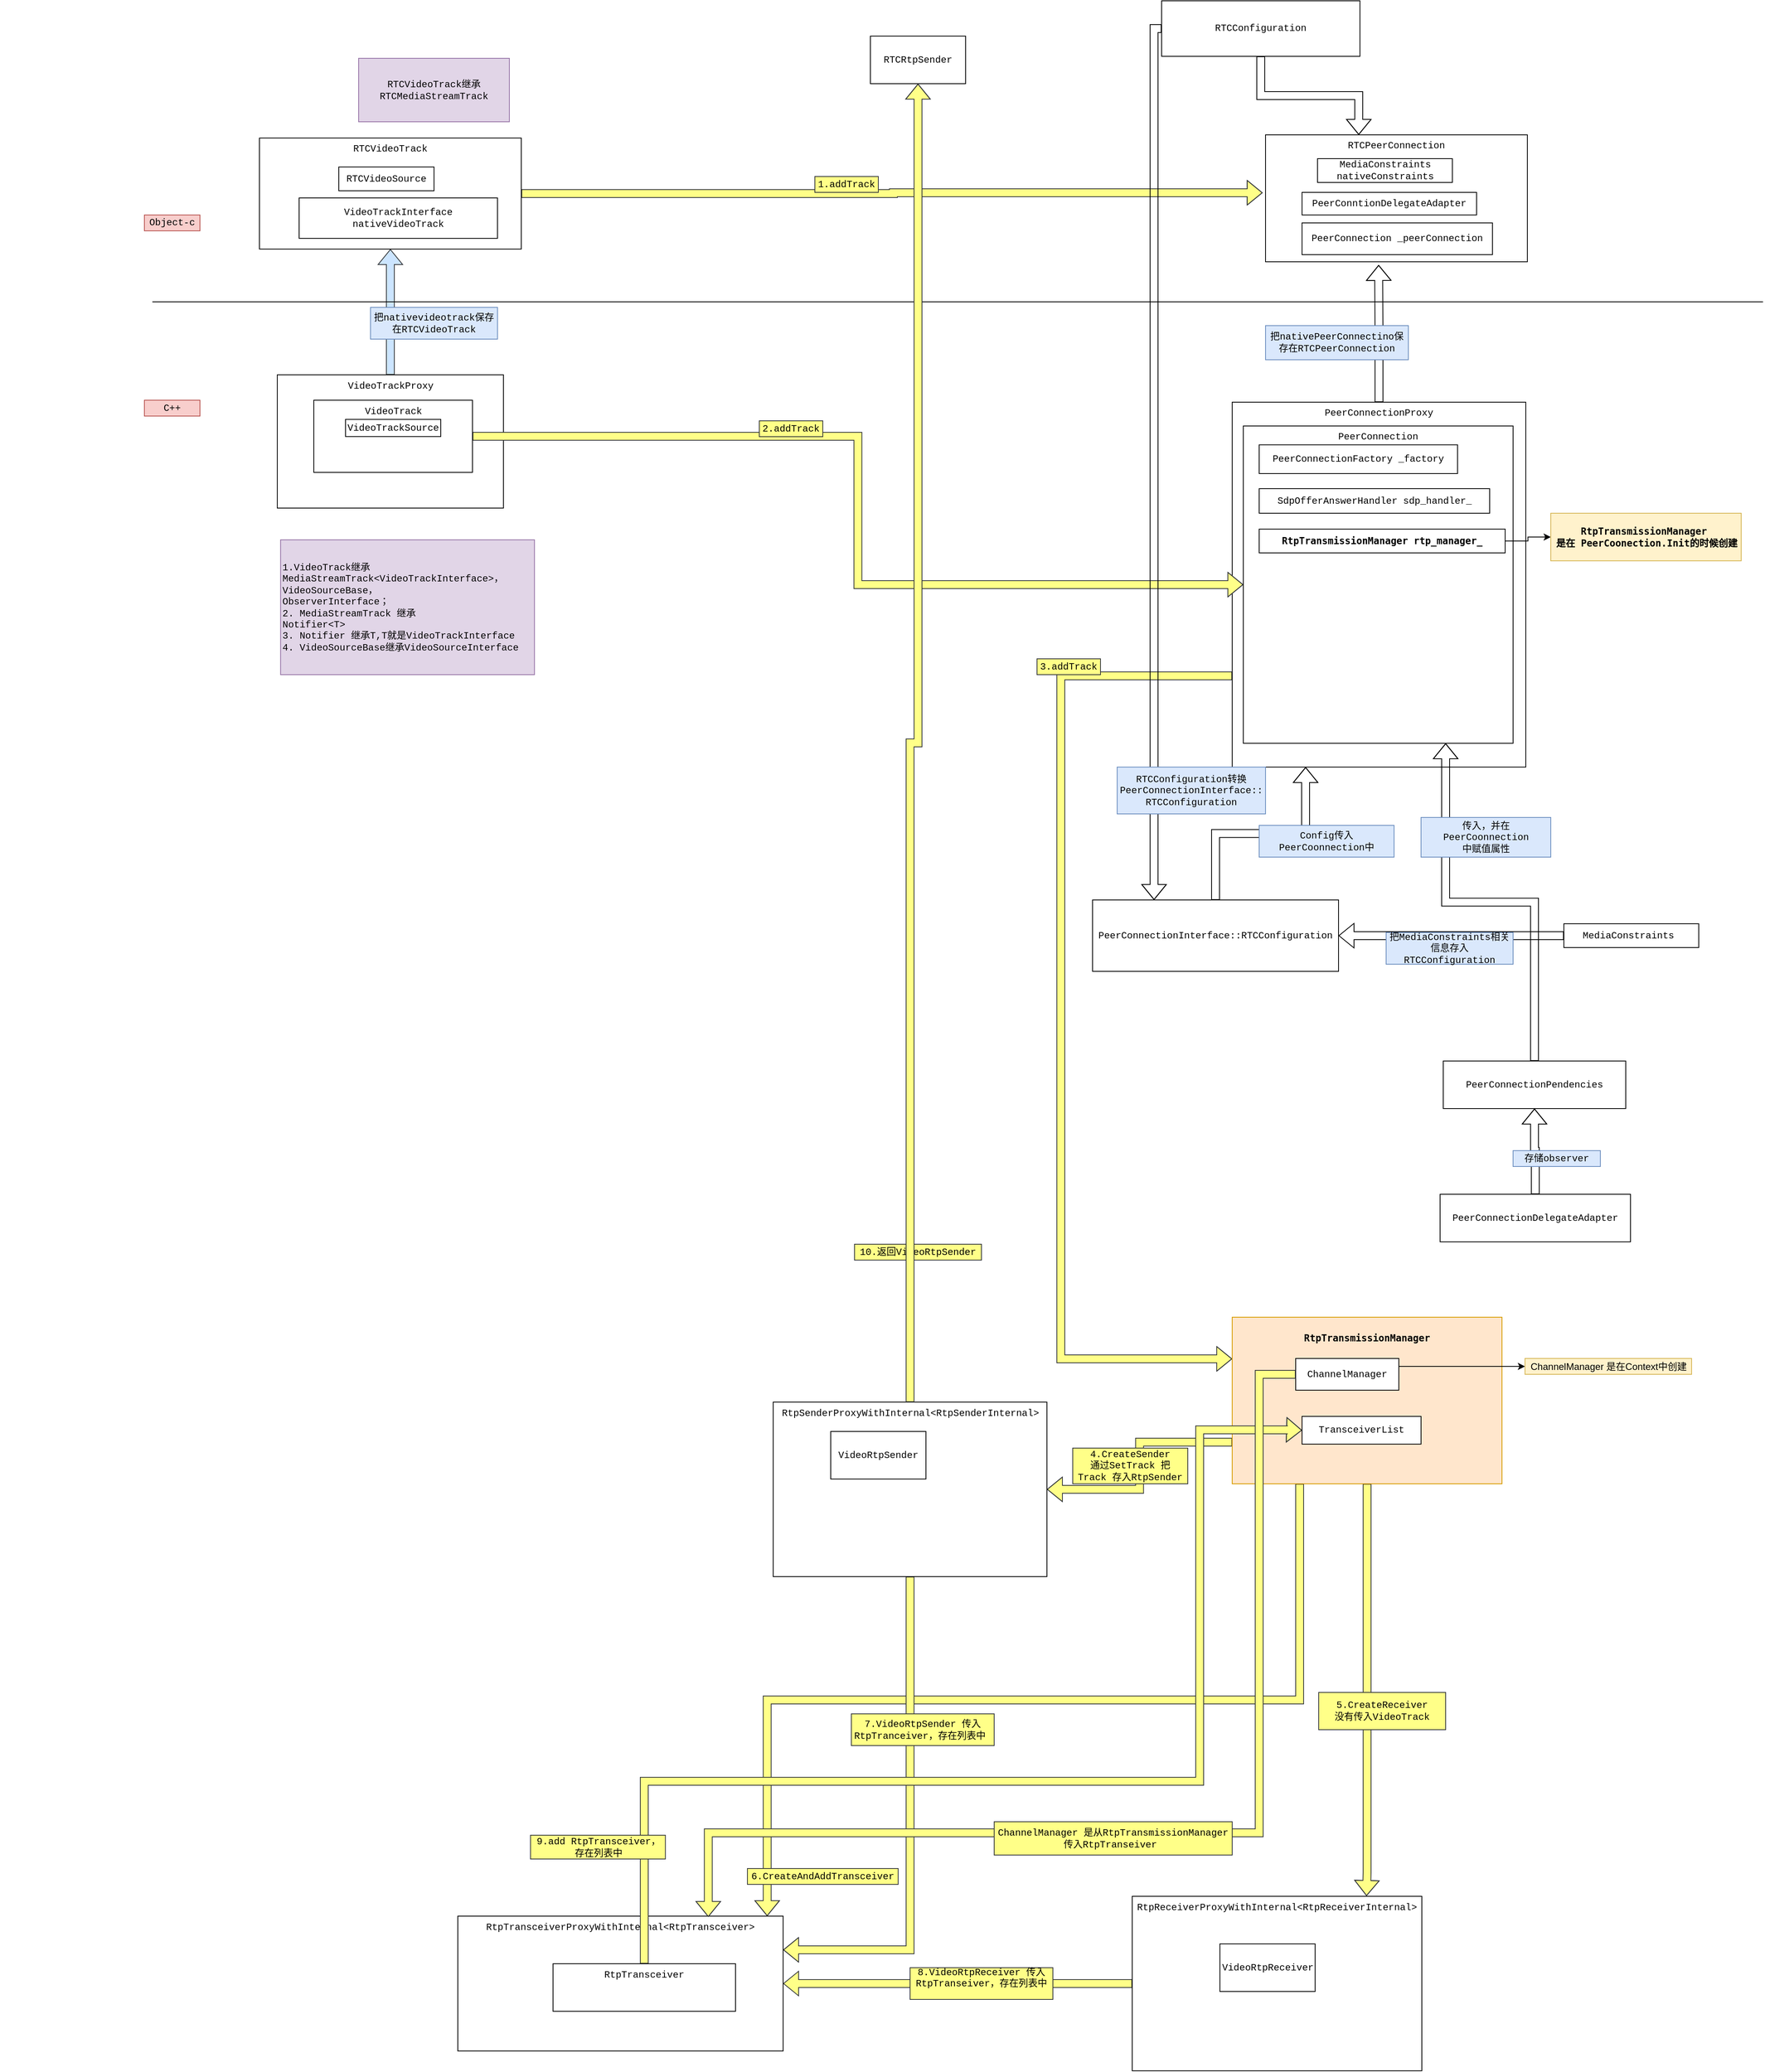 <mxfile version="14.5.1" type="github">
  <diagram id="En9NG8h2TXa8EG95vZdM" name="Page-1">
    <mxGraphModel dx="946" dy="559" grid="1" gridSize="10" guides="1" tooltips="1" connect="1" arrows="1" fold="1" page="1" pageScale="1" pageWidth="827" pageHeight="1169" math="0" shadow="0">
      <root>
        <mxCell id="0" />
        <mxCell id="1" parent="0" />
        <mxCell id="v1Cm1RiDaVpm4p61wSiM-4" style="edgeStyle=orthogonalEdgeStyle;shape=flexArrow;rounded=0;orthogonalLoop=1;jettySize=auto;html=1;exitX=0.5;exitY=0;exitDx=0;exitDy=0;entryX=0.432;entryY=1.025;entryDx=0;entryDy=0;entryPerimeter=0;fontFamily=Courier New;fontSize=12;" edge="1" parent="1" source="v1Cm1RiDaVpm4p61wSiM-6" target="v1Cm1RiDaVpm4p61wSiM-57">
          <mxGeometry relative="1" as="geometry" />
        </mxCell>
        <mxCell id="v1Cm1RiDaVpm4p61wSiM-5" style="edgeStyle=orthogonalEdgeStyle;shape=flexArrow;rounded=0;orthogonalLoop=1;jettySize=auto;html=1;exitX=0;exitY=0.75;exitDx=0;exitDy=0;entryX=0;entryY=0.25;entryDx=0;entryDy=0;fontFamily=Courier New;fontSize=12;fillColor=#ffff88;strokeColor=#36393d;" edge="1" parent="1" source="v1Cm1RiDaVpm4p61wSiM-6" target="v1Cm1RiDaVpm4p61wSiM-45">
          <mxGeometry relative="1" as="geometry">
            <Array as="points">
              <mxPoint x="1360" y="1491.5" />
              <mxPoint x="1360" y="2351.5" />
            </Array>
          </mxGeometry>
        </mxCell>
        <mxCell id="v1Cm1RiDaVpm4p61wSiM-6" value="PeerConnectionProxy" style="rounded=0;whiteSpace=wrap;html=1;fontFamily=Courier New;fontSize=12;verticalAlign=top;" vertex="1" parent="1">
          <mxGeometry x="1576" y="1146" width="370" height="460" as="geometry" />
        </mxCell>
        <mxCell id="v1Cm1RiDaVpm4p61wSiM-11" style="edgeStyle=orthogonalEdgeStyle;shape=flexArrow;rounded=0;orthogonalLoop=1;jettySize=auto;html=1;fontFamily=Courier New;fontSize=12;entryX=0.5;entryY=1;entryDx=0;entryDy=0;fillColor=#cce5ff;strokeColor=#36393d;" edge="1" parent="1" source="v1Cm1RiDaVpm4p61wSiM-12" target="v1Cm1RiDaVpm4p61wSiM-35">
          <mxGeometry relative="1" as="geometry">
            <mxPoint x="510" y="969.5" as="targetPoint" />
          </mxGeometry>
        </mxCell>
        <mxCell id="v1Cm1RiDaVpm4p61wSiM-12" value="&lt;span&gt;VideoTrackProxy&lt;/span&gt;" style="rounded=0;whiteSpace=wrap;html=1;fontFamily=Courier New;fontSize=12;verticalAlign=top;" vertex="1" parent="1">
          <mxGeometry x="372.5" y="1111.5" width="285" height="168" as="geometry" />
        </mxCell>
        <mxCell id="v1Cm1RiDaVpm4p61wSiM-27" value="" style="endArrow=none;html=1;fontFamily=Courier New;fontSize=12;" edge="1" parent="1">
          <mxGeometry width="50" height="50" relative="1" as="geometry">
            <mxPoint x="215" y="1019.5" as="sourcePoint" />
            <mxPoint x="2245" y="1019.5" as="targetPoint" />
          </mxGeometry>
        </mxCell>
        <mxCell id="v1Cm1RiDaVpm4p61wSiM-28" value="Object-c" style="text;html=1;strokeColor=#b85450;fillColor=#f8cecc;align=center;verticalAlign=middle;whiteSpace=wrap;rounded=0;fontFamily=Courier New;fontSize=12;" vertex="1" parent="1">
          <mxGeometry x="205" y="910" width="70" height="20" as="geometry" />
        </mxCell>
        <mxCell id="v1Cm1RiDaVpm4p61wSiM-29" value="C++" style="text;html=1;strokeColor=#b85450;fillColor=#f8cecc;align=center;verticalAlign=middle;whiteSpace=wrap;rounded=0;fontFamily=Courier New;fontSize=12;" vertex="1" parent="1">
          <mxGeometry x="205" y="1143.5" width="70" height="20" as="geometry" />
        </mxCell>
        <mxCell id="v1Cm1RiDaVpm4p61wSiM-32" style="edgeStyle=orthogonalEdgeStyle;shape=flexArrow;rounded=0;orthogonalLoop=1;jettySize=auto;html=1;exitX=1;exitY=0.5;exitDx=0;exitDy=0;entryX=0;entryY=0.5;entryDx=0;entryDy=0;fontFamily=Courier New;fontSize=12;fillColor=#ffff88;strokeColor=#36393d;" edge="1" parent="1" source="v1Cm1RiDaVpm4p61wSiM-33" target="v1Cm1RiDaVpm4p61wSiM-72">
          <mxGeometry relative="1" as="geometry" />
        </mxCell>
        <mxCell id="v1Cm1RiDaVpm4p61wSiM-33" value="&lt;span&gt;VideoTrack&lt;/span&gt;" style="rounded=0;whiteSpace=wrap;html=1;fontFamily=Courier New;fontSize=12;verticalAlign=top;" vertex="1" parent="1">
          <mxGeometry x="418.5" y="1143.5" width="200" height="91" as="geometry" />
        </mxCell>
        <mxCell id="v1Cm1RiDaVpm4p61wSiM-34" style="edgeStyle=orthogonalEdgeStyle;shape=flexArrow;rounded=0;orthogonalLoop=1;jettySize=auto;html=1;fontFamily=Courier New;fontSize=12;fillColor=#ffff88;strokeColor=#36393d;entryX=-0.011;entryY=0.456;entryDx=0;entryDy=0;entryPerimeter=0;" edge="1" parent="1" source="v1Cm1RiDaVpm4p61wSiM-35" target="v1Cm1RiDaVpm4p61wSiM-57">
          <mxGeometry relative="1" as="geometry">
            <mxPoint x="1330" y="890.5" as="targetPoint" />
          </mxGeometry>
        </mxCell>
        <mxCell id="v1Cm1RiDaVpm4p61wSiM-35" value="&lt;span&gt;RTCVideoTrack&lt;/span&gt;" style="rounded=0;whiteSpace=wrap;html=1;fontFamily=Courier New;fontSize=12;verticalAlign=top;" vertex="1" parent="1">
          <mxGeometry x="350" y="813" width="330" height="140" as="geometry" />
        </mxCell>
        <mxCell id="v1Cm1RiDaVpm4p61wSiM-36" value="&lt;span&gt;RTCVideoSource&lt;br&gt;&lt;/span&gt;" style="rounded=0;whiteSpace=wrap;html=1;fontFamily=Courier New;fontSize=12;" vertex="1" parent="1">
          <mxGeometry x="450" y="849.5" width="120" height="30" as="geometry" />
        </mxCell>
        <mxCell id="v1Cm1RiDaVpm4p61wSiM-38" value="VideoTrackInterface nativeVideoTrack&lt;span&gt;&lt;br&gt;&lt;/span&gt;" style="rounded=0;whiteSpace=wrap;html=1;fontFamily=Courier New;fontSize=12;" vertex="1" parent="1">
          <mxGeometry x="400" y="888.5" width="250" height="51" as="geometry" />
        </mxCell>
        <mxCell id="v1Cm1RiDaVpm4p61wSiM-39" value="把nativevideotrack保存在RTCVideoTrack" style="text;html=1;strokeColor=#6c8ebf;fillColor=#dae8fc;align=center;verticalAlign=middle;whiteSpace=wrap;rounded=0;fontFamily=Courier New;fontSize=12;" vertex="1" parent="1">
          <mxGeometry x="490" y="1026.5" width="160" height="40" as="geometry" />
        </mxCell>
        <mxCell id="v1Cm1RiDaVpm4p61wSiM-40" value="RTCVideoTrack继承 RTCMediaStreamTrack" style="text;html=1;strokeColor=#9673a6;fillColor=#e1d5e7;align=center;verticalAlign=middle;whiteSpace=wrap;rounded=0;fontFamily=Courier New;fontSize=12;" vertex="1" parent="1">
          <mxGeometry x="475" y="712.5" width="190" height="80" as="geometry" />
        </mxCell>
        <mxCell id="v1Cm1RiDaVpm4p61wSiM-41" value="1.VideoTrack继承&amp;nbsp;&lt;br&gt;MediaStreamTrack&amp;lt;VideoTrackInterface&amp;gt;，&lt;br&gt;VideoSourceBase，&lt;br&gt;ObserverInterface；&lt;br&gt;2.&amp;nbsp;MediaStreamTrack&amp;nbsp;继承&lt;br&gt;Notifier&amp;lt;T&amp;gt;&lt;br&gt;3.&amp;nbsp;Notifier 继承T,T就是VideoTrackInterface&lt;br&gt;4.&amp;nbsp;VideoSourceBase继承VideoSourceInterface" style="text;html=1;strokeColor=#9673a6;fillColor=#e1d5e7;align=left;verticalAlign=middle;whiteSpace=wrap;rounded=0;fontFamily=Courier New;fontSize=12;" vertex="1" parent="1">
          <mxGeometry x="376.63" y="1319.5" width="320" height="170" as="geometry" />
        </mxCell>
        <mxCell id="v1Cm1RiDaVpm4p61wSiM-43" style="edgeStyle=orthogonalEdgeStyle;shape=flexArrow;rounded=0;orthogonalLoop=1;jettySize=auto;html=1;entryX=0.809;entryY=-0.002;entryDx=0;entryDy=0;fontFamily=Courier New;fontSize=12;fillColor=#ffff88;strokeColor=#36393d;exitX=0.5;exitY=1;exitDx=0;exitDy=0;entryPerimeter=0;" edge="1" parent="1" source="v1Cm1RiDaVpm4p61wSiM-45" target="v1Cm1RiDaVpm4p61wSiM-112">
          <mxGeometry relative="1" as="geometry">
            <Array as="points">
              <mxPoint x="1746" y="2999.5" />
            </Array>
          </mxGeometry>
        </mxCell>
        <mxCell id="v1Cm1RiDaVpm4p61wSiM-44" style="edgeStyle=orthogonalEdgeStyle;shape=flexArrow;rounded=0;orthogonalLoop=1;jettySize=auto;html=1;exitX=0;exitY=0.75;exitDx=0;exitDy=0;entryX=1;entryY=0.5;entryDx=0;entryDy=0;fontFamily=Courier New;fontSize=12;fillColor=#ffff88;strokeColor=#36393d;" edge="1" parent="1" source="v1Cm1RiDaVpm4p61wSiM-45" target="v1Cm1RiDaVpm4p61wSiM-108">
          <mxGeometry relative="1" as="geometry" />
        </mxCell>
        <mxCell id="v1Cm1RiDaVpm4p61wSiM-146" style="edgeStyle=orthogonalEdgeStyle;shape=flexArrow;rounded=0;orthogonalLoop=1;jettySize=auto;html=1;exitX=0.25;exitY=1;exitDx=0;exitDy=0;entryX=0.951;entryY=0;entryDx=0;entryDy=0;entryPerimeter=0;fillColor=#ffff88;strokeColor=#36393d;" edge="1" parent="1" source="v1Cm1RiDaVpm4p61wSiM-45" target="v1Cm1RiDaVpm4p61wSiM-115">
          <mxGeometry relative="1" as="geometry" />
        </mxCell>
        <mxCell id="v1Cm1RiDaVpm4p61wSiM-45" value="&lt;pre&gt;&lt;b&gt;RtpTransmissionManager&lt;/b&gt;&lt;/pre&gt;" style="whiteSpace=wrap;html=1;verticalAlign=top;fillColor=#ffe6cc;strokeColor=#d79b00;horizontal=1;" vertex="1" parent="1">
          <mxGeometry x="1576" y="2299.5" width="340" height="210" as="geometry" />
        </mxCell>
        <mxCell id="v1Cm1RiDaVpm4p61wSiM-57" value="RTCPeerConnection" style="rounded=0;whiteSpace=wrap;html=1;fontFamily=Courier New;fontSize=12;verticalAlign=top;" vertex="1" parent="1">
          <mxGeometry x="1618" y="809" width="330" height="160" as="geometry" />
        </mxCell>
        <mxCell id="v1Cm1RiDaVpm4p61wSiM-72" value="&lt;span&gt;PeerConnection&lt;/span&gt;" style="rounded=0;whiteSpace=wrap;html=1;fontFamily=Courier New;fontSize=12;align=center;verticalAlign=top;" vertex="1" parent="1">
          <mxGeometry x="1590" y="1176" width="340" height="400" as="geometry" />
        </mxCell>
        <mxCell id="v1Cm1RiDaVpm4p61wSiM-79" style="edgeStyle=orthogonalEdgeStyle;shape=flexArrow;rounded=0;orthogonalLoop=1;jettySize=auto;html=1;entryX=0.356;entryY=0;entryDx=0;entryDy=0;entryPerimeter=0;fontFamily=Courier New;fontSize=12;" edge="1" parent="1" source="v1Cm1RiDaVpm4p61wSiM-81" target="v1Cm1RiDaVpm4p61wSiM-57">
          <mxGeometry relative="1" as="geometry" />
        </mxCell>
        <mxCell id="v1Cm1RiDaVpm4p61wSiM-80" style="edgeStyle=orthogonalEdgeStyle;shape=flexArrow;rounded=0;orthogonalLoop=1;jettySize=auto;html=1;exitX=0;exitY=0.5;exitDx=0;exitDy=0;entryX=0.25;entryY=0;entryDx=0;entryDy=0;fontFamily=Courier New;fontSize=12;" edge="1" parent="1" source="v1Cm1RiDaVpm4p61wSiM-81" target="v1Cm1RiDaVpm4p61wSiM-83">
          <mxGeometry relative="1" as="geometry">
            <Array as="points">
              <mxPoint x="1478" y="675.5" />
            </Array>
          </mxGeometry>
        </mxCell>
        <mxCell id="v1Cm1RiDaVpm4p61wSiM-81" value="RTCConfiguration" style="rounded=0;whiteSpace=wrap;html=1;fontFamily=Courier New;fontSize=12;align=center;" vertex="1" parent="1">
          <mxGeometry x="1487" y="640" width="250" height="70" as="geometry" />
        </mxCell>
        <mxCell id="v1Cm1RiDaVpm4p61wSiM-82" style="edgeStyle=orthogonalEdgeStyle;shape=flexArrow;rounded=0;orthogonalLoop=1;jettySize=auto;html=1;exitX=0.5;exitY=0;exitDx=0;exitDy=0;entryX=0.25;entryY=1;entryDx=0;entryDy=0;fontFamily=Courier New;fontSize=12;" edge="1" parent="1" source="v1Cm1RiDaVpm4p61wSiM-83" target="v1Cm1RiDaVpm4p61wSiM-6">
          <mxGeometry relative="1" as="geometry" />
        </mxCell>
        <mxCell id="v1Cm1RiDaVpm4p61wSiM-83" value="PeerConnectionInterface::RTCConfiguration" style="rounded=0;whiteSpace=wrap;html=1;fontFamily=Courier New;fontSize=12;align=center;" vertex="1" parent="1">
          <mxGeometry x="1400" y="1773.5" width="310" height="90" as="geometry" />
        </mxCell>
        <mxCell id="v1Cm1RiDaVpm4p61wSiM-84" style="edgeStyle=orthogonalEdgeStyle;shape=flexArrow;rounded=0;orthogonalLoop=1;jettySize=auto;html=1;fontFamily=Courier New;fontSize=12;" edge="1" parent="1" source="v1Cm1RiDaVpm4p61wSiM-85" target="v1Cm1RiDaVpm4p61wSiM-83">
          <mxGeometry relative="1" as="geometry" />
        </mxCell>
        <mxCell id="v1Cm1RiDaVpm4p61wSiM-85" value="&lt;span&gt;MediaConstraints&amp;nbsp;&lt;/span&gt;" style="rounded=0;whiteSpace=wrap;html=1;fontFamily=Courier New;fontSize=12;align=center;" vertex="1" parent="1">
          <mxGeometry x="1994" y="1803.5" width="170" height="30" as="geometry" />
        </mxCell>
        <mxCell id="v1Cm1RiDaVpm4p61wSiM-86" style="edgeStyle=orthogonalEdgeStyle;shape=flexArrow;rounded=0;orthogonalLoop=1;jettySize=auto;html=1;entryX=0.75;entryY=1;entryDx=0;entryDy=0;fontFamily=Courier New;fontSize=12;" edge="1" parent="1" source="v1Cm1RiDaVpm4p61wSiM-87" target="v1Cm1RiDaVpm4p61wSiM-72">
          <mxGeometry relative="1" as="geometry" />
        </mxCell>
        <mxCell id="v1Cm1RiDaVpm4p61wSiM-87" value="PeerConnectionPendencies" style="rounded=0;whiteSpace=wrap;html=1;fontFamily=Courier New;fontSize=12;align=center;" vertex="1" parent="1">
          <mxGeometry x="1842" y="1976.5" width="230" height="60" as="geometry" />
        </mxCell>
        <mxCell id="v1Cm1RiDaVpm4p61wSiM-88" value="&lt;span&gt;MediaConstraints nativeConstraints&lt;/span&gt;" style="rounded=0;whiteSpace=wrap;html=1;fontFamily=Courier New;fontSize=12;align=center;" vertex="1" parent="1">
          <mxGeometry x="1683.5" y="839" width="170" height="30" as="geometry" />
        </mxCell>
        <mxCell id="v1Cm1RiDaVpm4p61wSiM-89" value="把MediaConstraints相关信息存入RTCConfiguration" style="text;html=1;strokeColor=#6c8ebf;fillColor=#dae8fc;align=center;verticalAlign=middle;whiteSpace=wrap;rounded=0;fontFamily=Courier New;fontSize=12;" vertex="1" parent="1">
          <mxGeometry x="1770" y="1814.5" width="160" height="40" as="geometry" />
        </mxCell>
        <mxCell id="v1Cm1RiDaVpm4p61wSiM-90" value="&lt;span&gt;PeerConnectionFactory _factory&lt;/span&gt;" style="rounded=0;whiteSpace=wrap;html=1;fontFamily=Courier New;fontSize=12;align=center;" vertex="1" parent="1">
          <mxGeometry x="1610" y="1199.75" width="250" height="36.25" as="geometry" />
        </mxCell>
        <mxCell id="v1Cm1RiDaVpm4p61wSiM-91" value="PeerConntionDelegateAdapter" style="rounded=0;whiteSpace=wrap;html=1;fontFamily=Courier New;fontSize=12;align=center;" vertex="1" parent="1">
          <mxGeometry x="1664" y="881.5" width="220" height="28.5" as="geometry" />
        </mxCell>
        <mxCell id="v1Cm1RiDaVpm4p61wSiM-92" value="&lt;span&gt;PeerConnection _peerConnection&lt;/span&gt;" style="rounded=0;whiteSpace=wrap;html=1;fontFamily=Courier New;fontSize=12;align=center;" vertex="1" parent="1">
          <mxGeometry x="1664" y="920" width="240" height="40" as="geometry" />
        </mxCell>
        <mxCell id="v1Cm1RiDaVpm4p61wSiM-93" value="RTCConfiguration转换PeerConnectionInterface::&lt;br&gt;RTCConfiguration" style="text;html=1;strokeColor=#6c8ebf;fillColor=#dae8fc;align=center;verticalAlign=middle;whiteSpace=wrap;rounded=0;fontFamily=Courier New;fontSize=12;" vertex="1" parent="1">
          <mxGeometry x="1431" y="1606" width="187" height="59" as="geometry" />
        </mxCell>
        <mxCell id="v1Cm1RiDaVpm4p61wSiM-94" value="Config传入PeerCoonnection中" style="text;html=1;strokeColor=#6c8ebf;fillColor=#dae8fc;align=center;verticalAlign=middle;whiteSpace=wrap;rounded=0;fontFamily=Courier New;fontSize=12;" vertex="1" parent="1">
          <mxGeometry x="1610" y="1679.5" width="170" height="40" as="geometry" />
        </mxCell>
        <mxCell id="v1Cm1RiDaVpm4p61wSiM-95" value="传入，并在PeerCoonnection&lt;br&gt;中赋值属性" style="text;html=1;strokeColor=#6c8ebf;fillColor=#dae8fc;align=center;verticalAlign=middle;whiteSpace=wrap;rounded=0;fontFamily=Courier New;fontSize=12;" vertex="1" parent="1">
          <mxGeometry x="1814" y="1669.5" width="163.5" height="50" as="geometry" />
        </mxCell>
        <mxCell id="v1Cm1RiDaVpm4p61wSiM-96" value="SdpOfferAnswerHandler sdp_handler_" style="rounded=0;whiteSpace=wrap;html=1;fontFamily=Courier New;fontSize=12;align=center;" vertex="1" parent="1">
          <mxGeometry x="1610" y="1255" width="290.5" height="31" as="geometry" />
        </mxCell>
        <mxCell id="v1Cm1RiDaVpm4p61wSiM-142" style="edgeStyle=orthogonalEdgeStyle;rounded=0;orthogonalLoop=1;jettySize=auto;html=1;exitX=1;exitY=0.5;exitDx=0;exitDy=0;" edge="1" parent="1" source="v1Cm1RiDaVpm4p61wSiM-97" target="v1Cm1RiDaVpm4p61wSiM-140">
          <mxGeometry relative="1" as="geometry" />
        </mxCell>
        <mxCell id="v1Cm1RiDaVpm4p61wSiM-97" value="&lt;pre&gt;&lt;b&gt;RtpTransmissionManager rtp_manager_&lt;/b&gt;&lt;/pre&gt;" style="rounded=0;whiteSpace=wrap;html=1;fontFamily=Courier New;fontSize=12;align=center;" vertex="1" parent="1">
          <mxGeometry x="1610" y="1306" width="310" height="30" as="geometry" />
        </mxCell>
        <mxCell id="v1Cm1RiDaVpm4p61wSiM-98" style="edgeStyle=orthogonalEdgeStyle;shape=flexArrow;rounded=0;orthogonalLoop=1;jettySize=auto;html=1;entryX=0.5;entryY=1;entryDx=0;entryDy=0;fontFamily=Courier New;fontSize=12;" edge="1" parent="1" source="v1Cm1RiDaVpm4p61wSiM-99" target="v1Cm1RiDaVpm4p61wSiM-87">
          <mxGeometry relative="1" as="geometry" />
        </mxCell>
        <mxCell id="v1Cm1RiDaVpm4p61wSiM-99" value="PeerConnectionDelegateAdapter" style="rounded=0;whiteSpace=wrap;html=1;fontFamily=Courier New;fontSize=12;align=center;" vertex="1" parent="1">
          <mxGeometry x="1838" y="2144.5" width="240" height="60" as="geometry" />
        </mxCell>
        <mxCell id="v1Cm1RiDaVpm4p61wSiM-100" value="存储observer" style="text;html=1;strokeColor=#6c8ebf;fillColor=#dae8fc;align=center;verticalAlign=middle;whiteSpace=wrap;rounded=0;fontFamily=Courier New;fontSize=12;" vertex="1" parent="1">
          <mxGeometry x="1930" y="2089.5" width="110" height="20" as="geometry" />
        </mxCell>
        <mxCell id="v1Cm1RiDaVpm4p61wSiM-102" value="把nativePeerConnectino保存在RTCPeerConnection" style="text;html=1;strokeColor=#6c8ebf;fillColor=#dae8fc;align=center;verticalAlign=middle;whiteSpace=wrap;rounded=0;fontFamily=Courier New;fontSize=12;" vertex="1" parent="1">
          <mxGeometry x="1618" y="1049.5" width="180" height="43" as="geometry" />
        </mxCell>
        <mxCell id="v1Cm1RiDaVpm4p61wSiM-103" value="1.addTrack" style="text;html=1;strokeColor=#36393d;fillColor=#ffff88;align=center;verticalAlign=middle;whiteSpace=wrap;rounded=0;fontFamily=Courier New;fontSize=12;" vertex="1" parent="1">
          <mxGeometry x="1050" y="861.5" width="80" height="20" as="geometry" />
        </mxCell>
        <mxCell id="v1Cm1RiDaVpm4p61wSiM-104" value="2.addTrack" style="text;html=1;strokeColor=#36393d;fillColor=#ffff88;align=center;verticalAlign=middle;whiteSpace=wrap;rounded=0;fontFamily=Courier New;fontSize=12;" vertex="1" parent="1">
          <mxGeometry x="980" y="1169.5" width="80" height="20" as="geometry" />
        </mxCell>
        <mxCell id="v1Cm1RiDaVpm4p61wSiM-105" value="3.addTrack" style="text;html=1;strokeColor=#36393d;fillColor=#ffff88;align=center;verticalAlign=middle;whiteSpace=wrap;rounded=0;fontFamily=Courier New;fontSize=12;" vertex="1" parent="1">
          <mxGeometry x="1330" y="1469.5" width="80" height="20" as="geometry" />
        </mxCell>
        <mxCell id="v1Cm1RiDaVpm4p61wSiM-106" style="edgeStyle=orthogonalEdgeStyle;shape=flexArrow;rounded=0;orthogonalLoop=1;jettySize=auto;html=1;entryX=1;entryY=0.25;entryDx=0;entryDy=0;fontFamily=Courier New;fontSize=12;fillColor=#ffff88;strokeColor=#36393d;" edge="1" parent="1" source="v1Cm1RiDaVpm4p61wSiM-108" target="v1Cm1RiDaVpm4p61wSiM-115">
          <mxGeometry relative="1" as="geometry" />
        </mxCell>
        <mxCell id="v1Cm1RiDaVpm4p61wSiM-108" value="RtpSenderProxyWithInternal&amp;lt;RtpSenderInternal&amp;gt;" style="rounded=0;whiteSpace=wrap;html=1;fontFamily=Courier New;fontSize=12;align=center;verticalAlign=top;" vertex="1" parent="1">
          <mxGeometry x="997.5" y="2406.5" width="345" height="220" as="geometry" />
        </mxCell>
        <mxCell id="v1Cm1RiDaVpm4p61wSiM-109" value="4.CreateSender&lt;br&gt;通过SetTrack 把 Track 存入RtpSender" style="text;html=1;strokeColor=#36393d;fillColor=#ffff88;align=center;verticalAlign=middle;whiteSpace=wrap;rounded=0;fontFamily=Courier New;fontSize=12;" vertex="1" parent="1">
          <mxGeometry x="1375" y="2464.5" width="145" height="45" as="geometry" />
        </mxCell>
        <mxCell id="v1Cm1RiDaVpm4p61wSiM-110" value="VideoRtpSender" style="rounded=0;whiteSpace=wrap;html=1;fontFamily=Courier New;fontSize=12;align=center;" vertex="1" parent="1">
          <mxGeometry x="1070" y="2443.5" width="120" height="60" as="geometry" />
        </mxCell>
        <mxCell id="v1Cm1RiDaVpm4p61wSiM-111" style="edgeStyle=orthogonalEdgeStyle;shape=flexArrow;rounded=0;orthogonalLoop=1;jettySize=auto;html=1;entryX=1;entryY=0.5;entryDx=0;entryDy=0;fontFamily=Courier New;fontSize=12;fillColor=#ffff88;strokeColor=#36393d;exitX=0;exitY=0.5;exitDx=0;exitDy=0;" edge="1" parent="1" source="v1Cm1RiDaVpm4p61wSiM-112" target="v1Cm1RiDaVpm4p61wSiM-115">
          <mxGeometry relative="1" as="geometry" />
        </mxCell>
        <mxCell id="v1Cm1RiDaVpm4p61wSiM-112" value="RtpReceiverProxyWithInternal&amp;lt;RtpReceiverInternal&amp;gt;" style="rounded=0;whiteSpace=wrap;html=1;fontFamily=Courier New;fontSize=12;align=center;verticalAlign=top;" vertex="1" parent="1">
          <mxGeometry x="1450" y="3029.5" width="365" height="220" as="geometry" />
        </mxCell>
        <mxCell id="v1Cm1RiDaVpm4p61wSiM-113" value="5.CreateReceiver&lt;br&gt;没有传入VideoTrack" style="text;html=1;strokeColor=#36393d;fillColor=#ffff88;align=center;verticalAlign=middle;whiteSpace=wrap;rounded=0;fontFamily=Courier New;fontSize=12;" vertex="1" parent="1">
          <mxGeometry x="1685" y="2772.5" width="160" height="47" as="geometry" />
        </mxCell>
        <mxCell id="v1Cm1RiDaVpm4p61wSiM-114" value="VideoRtpReceiver" style="rounded=0;whiteSpace=wrap;html=1;fontFamily=Courier New;fontSize=12;align=center;" vertex="1" parent="1">
          <mxGeometry x="1560.5" y="3089.5" width="120" height="60" as="geometry" />
        </mxCell>
        <mxCell id="v1Cm1RiDaVpm4p61wSiM-115" value="&lt;span&gt;RtpTransceiverProxyWithInternal&amp;lt;RtpTransceiver&amp;gt;&lt;/span&gt;" style="rounded=0;whiteSpace=wrap;html=1;fontFamily=Courier New;fontSize=12;align=center;verticalAlign=top;" vertex="1" parent="1">
          <mxGeometry x="600" y="3054.5" width="410" height="170" as="geometry" />
        </mxCell>
        <mxCell id="v1Cm1RiDaVpm4p61wSiM-116" style="edgeStyle=orthogonalEdgeStyle;shape=flexArrow;rounded=0;orthogonalLoop=1;jettySize=auto;html=1;entryX=0;entryY=0.5;entryDx=0;entryDy=0;fontFamily=Courier New;fontSize=12;fillColor=#ffff88;strokeColor=#36393d;exitX=0.5;exitY=0;exitDx=0;exitDy=0;" edge="1" parent="1" source="v1Cm1RiDaVpm4p61wSiM-117" target="v1Cm1RiDaVpm4p61wSiM-127">
          <mxGeometry relative="1" as="geometry">
            <Array as="points">
              <mxPoint x="835" y="2884.5" />
              <mxPoint x="1535" y="2884.5" />
              <mxPoint x="1535" y="2441.5" />
              <mxPoint x="1646" y="2441.5" />
            </Array>
          </mxGeometry>
        </mxCell>
        <mxCell id="v1Cm1RiDaVpm4p61wSiM-117" value="&lt;span&gt;RtpTransceiver&lt;/span&gt;" style="rounded=0;whiteSpace=wrap;html=1;fontFamily=Courier New;fontSize=12;align=center;verticalAlign=top;" vertex="1" parent="1">
          <mxGeometry x="720" y="3114.5" width="230" height="60" as="geometry" />
        </mxCell>
        <mxCell id="v1Cm1RiDaVpm4p61wSiM-144" style="edgeStyle=orthogonalEdgeStyle;rounded=0;orthogonalLoop=1;jettySize=auto;html=1;exitX=1;exitY=0.25;exitDx=0;exitDy=0;" edge="1" parent="1" source="v1Cm1RiDaVpm4p61wSiM-118" target="v1Cm1RiDaVpm4p61wSiM-143">
          <mxGeometry relative="1" as="geometry" />
        </mxCell>
        <mxCell id="v1Cm1RiDaVpm4p61wSiM-118" value="ChannelManager" style="rounded=0;whiteSpace=wrap;html=1;fontFamily=Courier New;fontSize=12;align=center;" vertex="1" parent="1">
          <mxGeometry x="1656" y="2351.5" width="130" height="40" as="geometry" />
        </mxCell>
        <mxCell id="v1Cm1RiDaVpm4p61wSiM-119" style="edgeStyle=orthogonalEdgeStyle;shape=flexArrow;rounded=0;orthogonalLoop=1;jettySize=auto;html=1;exitX=0;exitY=0.5;exitDx=0;exitDy=0;entryX=0.77;entryY=0.006;entryDx=0;entryDy=0;entryPerimeter=0;fontFamily=Courier New;fontSize=12;fillColor=#ffff88;strokeColor=#36393d;" edge="1" parent="1" source="v1Cm1RiDaVpm4p61wSiM-118" target="v1Cm1RiDaVpm4p61wSiM-115">
          <mxGeometry relative="1" as="geometry">
            <Array as="points">
              <mxPoint x="1610" y="2371.5" />
              <mxPoint x="1610" y="2949.5" />
              <mxPoint x="916" y="2949.5" />
            </Array>
          </mxGeometry>
        </mxCell>
        <mxCell id="v1Cm1RiDaVpm4p61wSiM-120" value="7.VideoRtpSender 传入RtpTranceiver，存在列表中&amp;nbsp;" style="text;html=1;strokeColor=#36393d;fillColor=#ffff88;align=center;verticalAlign=middle;whiteSpace=wrap;rounded=0;fontFamily=Courier New;fontSize=12;" vertex="1" parent="1">
          <mxGeometry x="1096" y="2799.5" width="180" height="40" as="geometry" />
        </mxCell>
        <mxCell id="v1Cm1RiDaVpm4p61wSiM-121" value="8.VideoRtpReceiver 传入RtpTranseiver，存在列表中&lt;br&gt;&amp;nbsp;" style="text;html=1;strokeColor=#36393d;fillColor=#ffff88;align=center;verticalAlign=middle;whiteSpace=wrap;rounded=0;fontFamily=Courier New;fontSize=12;" vertex="1" parent="1">
          <mxGeometry x="1170" y="3119.5" width="180" height="40" as="geometry" />
        </mxCell>
        <mxCell id="v1Cm1RiDaVpm4p61wSiM-122" value="6.CreateAndAddTransceiver" style="text;html=1;strokeColor=#36393d;fillColor=#ffff88;align=center;verticalAlign=middle;whiteSpace=wrap;rounded=0;fontFamily=Courier New;fontSize=12;" vertex="1" parent="1">
          <mxGeometry x="965" y="2994.5" width="190" height="20" as="geometry" />
        </mxCell>
        <mxCell id="v1Cm1RiDaVpm4p61wSiM-123" value="RTCRtpSender" style="rounded=0;whiteSpace=wrap;html=1;fontFamily=Courier New;fontSize=12;align=center;" vertex="1" parent="1">
          <mxGeometry x="1120" y="684.5" width="120" height="60" as="geometry" />
        </mxCell>
        <mxCell id="v1Cm1RiDaVpm4p61wSiM-124" value="10.返回VideoRtpSender" style="text;html=1;strokeColor=#36393d;fillColor=#ffff88;align=center;verticalAlign=middle;whiteSpace=wrap;rounded=0;fontFamily=Courier New;fontSize=12;" vertex="1" parent="1">
          <mxGeometry x="1100" y="2207.5" width="160" height="20" as="geometry" />
        </mxCell>
        <mxCell id="v1Cm1RiDaVpm4p61wSiM-126" value="9.add RtpTransceiver，&lt;br&gt;存在列表中" style="text;html=1;align=center;verticalAlign=middle;resizable=0;points=[];autosize=1;fontSize=12;fontFamily=Courier New;fillColor=#ffff88;strokeColor=#36393d;" vertex="1" parent="1">
          <mxGeometry x="691.63" y="2952.5" width="170" height="30" as="geometry" />
        </mxCell>
        <mxCell id="v1Cm1RiDaVpm4p61wSiM-127" value="&lt;span&gt;TransceiverList&lt;/span&gt;" style="rounded=0;whiteSpace=wrap;html=1;fontFamily=Courier New;fontSize=12;align=center;" vertex="1" parent="1">
          <mxGeometry x="1664" y="2424.5" width="150" height="35" as="geometry" />
        </mxCell>
        <mxCell id="v1Cm1RiDaVpm4p61wSiM-128" style="edgeStyle=orthogonalEdgeStyle;shape=flexArrow;rounded=0;orthogonalLoop=1;jettySize=auto;html=1;exitX=0.5;exitY=1;exitDx=0;exitDy=0;fontFamily=Courier New;fontSize=12;" edge="1" parent="1" source="v1Cm1RiDaVpm4p61wSiM-127" target="v1Cm1RiDaVpm4p61wSiM-127">
          <mxGeometry relative="1" as="geometry" />
        </mxCell>
        <mxCell id="v1Cm1RiDaVpm4p61wSiM-130" value="ChannelManager 是从RtpTransmissionManager 传入RtpTranseiver&amp;nbsp;" style="text;html=1;strokeColor=#36393d;fillColor=#ffff88;align=center;verticalAlign=middle;whiteSpace=wrap;rounded=0;fontFamily=Courier New;fontSize=12;" vertex="1" parent="1">
          <mxGeometry x="1276" y="2935.5" width="300" height="42" as="geometry" />
        </mxCell>
        <mxCell id="v1Cm1RiDaVpm4p61wSiM-131" value="VideoTrackSource" style="rounded=0;whiteSpace=wrap;html=1;fontFamily=Courier New;fontSize=12;align=left;" vertex="1" parent="1">
          <mxGeometry x="458.5" y="1167.69" width="120" height="21.63" as="geometry" />
        </mxCell>
        <mxCell id="v1Cm1RiDaVpm4p61wSiM-138" style="edgeStyle=orthogonalEdgeStyle;shape=flexArrow;rounded=0;orthogonalLoop=1;jettySize=auto;html=1;exitX=0.5;exitY=1;exitDx=0;exitDy=0;fontFamily=Courier New;fontSize=12;" edge="1" parent="1">
          <mxGeometry relative="1" as="geometry">
            <mxPoint x="40" y="1819.5" as="sourcePoint" />
            <mxPoint x="40" y="1819.5" as="targetPoint" />
          </mxGeometry>
        </mxCell>
        <mxCell id="v1Cm1RiDaVpm4p61wSiM-140" value="&lt;pre&gt;&lt;b&gt;RtpTransmissionManager &lt;br/&gt;是在 PeerCoonection.Init的时候创建&lt;/b&gt;&lt;/pre&gt;" style="text;html=1;align=center;verticalAlign=middle;resizable=0;points=[];autosize=1;fillColor=#fff2cc;strokeColor=#d6b656;" vertex="1" parent="1">
          <mxGeometry x="1977.5" y="1286" width="240" height="60" as="geometry" />
        </mxCell>
        <mxCell id="v1Cm1RiDaVpm4p61wSiM-143" value="ChannelManager 是在Context中创建" style="text;html=1;align=center;verticalAlign=middle;resizable=0;points=[];autosize=1;fillColor=#fff2cc;strokeColor=#d6b656;" vertex="1" parent="1">
          <mxGeometry x="1945" y="2351.5" width="210" height="20" as="geometry" />
        </mxCell>
        <mxCell id="v1Cm1RiDaVpm4p61wSiM-107" style="edgeStyle=orthogonalEdgeStyle;shape=flexArrow;rounded=0;orthogonalLoop=1;jettySize=auto;html=1;fontFamily=Courier New;fontSize=12;fillColor=#ffff88;strokeColor=#36393d;entryX=0.5;entryY=1;entryDx=0;entryDy=0;" edge="1" parent="1" source="v1Cm1RiDaVpm4p61wSiM-108" target="v1Cm1RiDaVpm4p61wSiM-123">
          <mxGeometry relative="1" as="geometry">
            <Array as="points" />
            <mxPoint x="1185" y="544.5" as="targetPoint" />
          </mxGeometry>
        </mxCell>
      </root>
    </mxGraphModel>
  </diagram>
</mxfile>
